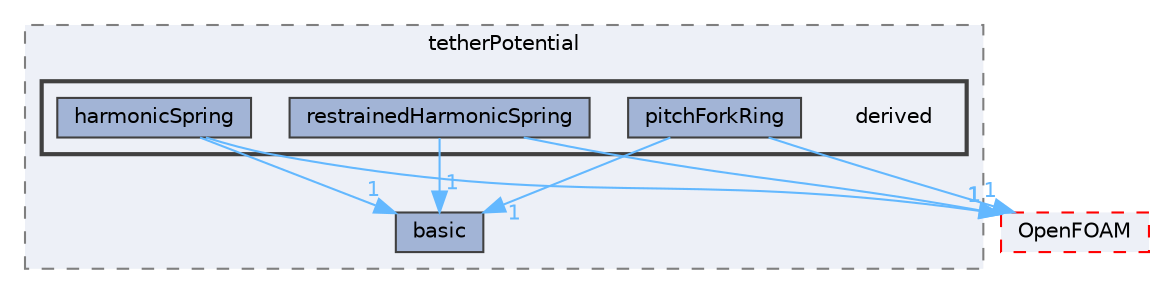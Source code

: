 digraph "src/lagrangian/molecularDynamics/potential/tetherPotential/derived"
{
 // LATEX_PDF_SIZE
  bgcolor="transparent";
  edge [fontname=Helvetica,fontsize=10,labelfontname=Helvetica,labelfontsize=10];
  node [fontname=Helvetica,fontsize=10,shape=box,height=0.2,width=0.4];
  compound=true
  subgraph clusterdir_be0ea55c675e02a10da4f3c0657cc9af {
    graph [ bgcolor="#edf0f7", pencolor="grey50", label="tetherPotential", fontname=Helvetica,fontsize=10 style="filled,dashed", URL="dir_be0ea55c675e02a10da4f3c0657cc9af.html",tooltip=""]
  dir_a07e024f814fb2e32a467cfe0550bac9 [label="basic", fillcolor="#a2b4d6", color="grey25", style="filled", URL="dir_a07e024f814fb2e32a467cfe0550bac9.html",tooltip=""];
  subgraph clusterdir_ef7396bd27856fbdf883f50486c52791 {
    graph [ bgcolor="#edf0f7", pencolor="grey25", label="", fontname=Helvetica,fontsize=10 style="filled,bold", URL="dir_ef7396bd27856fbdf883f50486c52791.html",tooltip=""]
    dir_ef7396bd27856fbdf883f50486c52791 [shape=plaintext, label="derived"];
  dir_53c5d1cfe023bb10d4d56421ad65092e [label="harmonicSpring", fillcolor="#a2b4d6", color="grey25", style="filled", URL="dir_53c5d1cfe023bb10d4d56421ad65092e.html",tooltip=""];
  dir_5ce780b908092e17fefb9beb516c9bfd [label="pitchForkRing", fillcolor="#a2b4d6", color="grey25", style="filled", URL="dir_5ce780b908092e17fefb9beb516c9bfd.html",tooltip=""];
  dir_8710c3440d7e64a674c5a54da6cee74f [label="restrainedHarmonicSpring", fillcolor="#a2b4d6", color="grey25", style="filled", URL="dir_8710c3440d7e64a674c5a54da6cee74f.html",tooltip=""];
  }
  }
  dir_c5473ff19b20e6ec4dfe5c310b3778a8 [label="OpenFOAM", fillcolor="#edf0f7", color="red", style="filled,dashed", URL="dir_c5473ff19b20e6ec4dfe5c310b3778a8.html",tooltip=""];
  dir_53c5d1cfe023bb10d4d56421ad65092e->dir_a07e024f814fb2e32a467cfe0550bac9 [headlabel="1", labeldistance=1.5 headhref="dir_001697_000215.html" href="dir_001697_000215.html" color="steelblue1" fontcolor="steelblue1"];
  dir_53c5d1cfe023bb10d4d56421ad65092e->dir_c5473ff19b20e6ec4dfe5c310b3778a8 [headlabel="1", labeldistance=1.5 headhref="dir_001697_002695.html" href="dir_001697_002695.html" color="steelblue1" fontcolor="steelblue1"];
  dir_5ce780b908092e17fefb9beb516c9bfd->dir_a07e024f814fb2e32a467cfe0550bac9 [headlabel="1", labeldistance=1.5 headhref="dir_002922_000215.html" href="dir_002922_000215.html" color="steelblue1" fontcolor="steelblue1"];
  dir_5ce780b908092e17fefb9beb516c9bfd->dir_c5473ff19b20e6ec4dfe5c310b3778a8 [headlabel="1", labeldistance=1.5 headhref="dir_002922_002695.html" href="dir_002922_002695.html" color="steelblue1" fontcolor="steelblue1"];
  dir_8710c3440d7e64a674c5a54da6cee74f->dir_a07e024f814fb2e32a467cfe0550bac9 [headlabel="1", labeldistance=1.5 headhref="dir_003329_000215.html" href="dir_003329_000215.html" color="steelblue1" fontcolor="steelblue1"];
  dir_8710c3440d7e64a674c5a54da6cee74f->dir_c5473ff19b20e6ec4dfe5c310b3778a8 [headlabel="1", labeldistance=1.5 headhref="dir_003329_002695.html" href="dir_003329_002695.html" color="steelblue1" fontcolor="steelblue1"];
}
